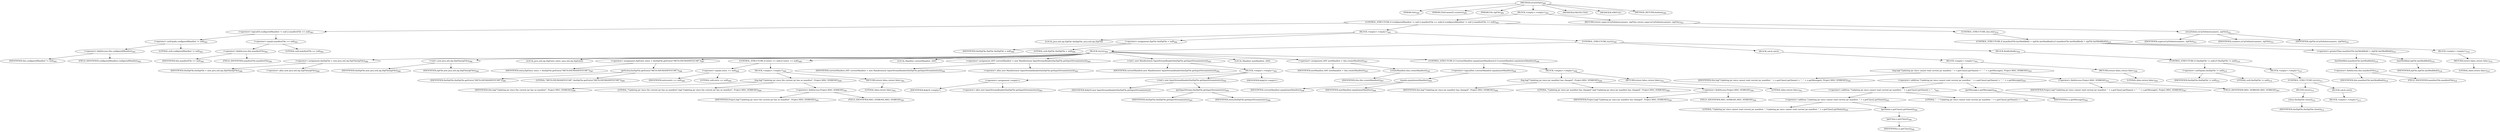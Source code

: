 digraph "isUpToDate" {  
"951" [label = <(METHOD,isUpToDate)<SUB>480</SUB>> ]
"65" [label = <(PARAM,this)<SUB>480</SUB>> ]
"952" [label = <(PARAM,FileScanner[] scanners)<SUB>480</SUB>> ]
"953" [label = <(PARAM,File zipFile)<SUB>480</SUB>> ]
"954" [label = <(BLOCK,&lt;empty&gt;,&lt;empty&gt;)<SUB>481</SUB>> ]
"955" [label = <(CONTROL_STRUCTURE,if (configuredManifest != null || manifestFile == null),if (configuredManifest != null || manifestFile == null))<SUB>483</SUB>> ]
"956" [label = <(&lt;operator&gt;.logicalOr,configuredManifest != null || manifestFile == null)<SUB>483</SUB>> ]
"957" [label = <(&lt;operator&gt;.notEquals,configuredManifest != null)<SUB>483</SUB>> ]
"958" [label = <(&lt;operator&gt;.fieldAccess,this.configuredManifest)<SUB>483</SUB>> ]
"959" [label = <(IDENTIFIER,this,configuredManifest != null)<SUB>483</SUB>> ]
"960" [label = <(FIELD_IDENTIFIER,configuredManifest,configuredManifest)<SUB>483</SUB>> ]
"961" [label = <(LITERAL,null,configuredManifest != null)<SUB>483</SUB>> ]
"962" [label = <(&lt;operator&gt;.equals,manifestFile == null)<SUB>483</SUB>> ]
"963" [label = <(&lt;operator&gt;.fieldAccess,this.manifestFile)<SUB>483</SUB>> ]
"964" [label = <(IDENTIFIER,this,manifestFile == null)<SUB>483</SUB>> ]
"965" [label = <(FIELD_IDENTIFIER,manifestFile,manifestFile)<SUB>483</SUB>> ]
"966" [label = <(LITERAL,null,manifestFile == null)<SUB>483</SUB>> ]
"967" [label = <(BLOCK,&lt;empty&gt;,&lt;empty&gt;)<SUB>483</SUB>> ]
"63" [label = <(LOCAL,java.util.zip.ZipFile theZipFile: java.util.zip.ZipFile)> ]
"968" [label = <(&lt;operator&gt;.assignment,ZipFile theZipFile = null)<SUB>484</SUB>> ]
"969" [label = <(IDENTIFIER,theZipFile,ZipFile theZipFile = null)<SUB>484</SUB>> ]
"970" [label = <(LITERAL,null,ZipFile theZipFile = null)<SUB>484</SUB>> ]
"971" [label = <(CONTROL_STRUCTURE,try,try)<SUB>485</SUB>> ]
"972" [label = <(BLOCK,try,try)<SUB>485</SUB>> ]
"973" [label = <(&lt;operator&gt;.assignment,theZipFile = new java.util.zip.ZipFile(zipFile))<SUB>486</SUB>> ]
"974" [label = <(IDENTIFIER,theZipFile,theZipFile = new java.util.zip.ZipFile(zipFile))<SUB>486</SUB>> ]
"975" [label = <(&lt;operator&gt;.alloc,new java.util.zip.ZipFile(zipFile))<SUB>486</SUB>> ]
"976" [label = <(&lt;init&gt;,new java.util.zip.ZipFile(zipFile))<SUB>486</SUB>> ]
"62" [label = <(IDENTIFIER,theZipFile,new java.util.zip.ZipFile(zipFile))<SUB>486</SUB>> ]
"977" [label = <(IDENTIFIER,zipFile,new java.util.zip.ZipFile(zipFile))<SUB>486</SUB>> ]
"978" [label = <(LOCAL,java.util.zip.ZipEntry entry: java.util.zip.ZipEntry)> ]
"979" [label = <(&lt;operator&gt;.assignment,ZipEntry entry = theZipFile.getEntry(&quot;META-INF/MANIFEST.MF&quot;))<SUB>487</SUB>> ]
"980" [label = <(IDENTIFIER,entry,ZipEntry entry = theZipFile.getEntry(&quot;META-INF/MANIFEST.MF&quot;))<SUB>487</SUB>> ]
"981" [label = <(getEntry,theZipFile.getEntry(&quot;META-INF/MANIFEST.MF&quot;))<SUB>488</SUB>> ]
"982" [label = <(IDENTIFIER,theZipFile,theZipFile.getEntry(&quot;META-INF/MANIFEST.MF&quot;))<SUB>488</SUB>> ]
"983" [label = <(LITERAL,&quot;META-INF/MANIFEST.MF&quot;,theZipFile.getEntry(&quot;META-INF/MANIFEST.MF&quot;))<SUB>488</SUB>> ]
"984" [label = <(CONTROL_STRUCTURE,if (entry == null),if (entry == null))<SUB>489</SUB>> ]
"985" [label = <(&lt;operator&gt;.equals,entry == null)<SUB>489</SUB>> ]
"986" [label = <(IDENTIFIER,entry,entry == null)<SUB>489</SUB>> ]
"987" [label = <(LITERAL,null,entry == null)<SUB>489</SUB>> ]
"988" [label = <(BLOCK,&lt;empty&gt;,&lt;empty&gt;)<SUB>489</SUB>> ]
"989" [label = <(log,log(&quot;Updating jar since the current jar has no manifest&quot;, Project.MSG_VERBOSE))<SUB>490</SUB>> ]
"64" [label = <(IDENTIFIER,this,log(&quot;Updating jar since the current jar has no manifest&quot;, Project.MSG_VERBOSE))<SUB>490</SUB>> ]
"990" [label = <(LITERAL,&quot;Updating jar since the current jar has no manifest&quot;,log(&quot;Updating jar since the current jar has no manifest&quot;, Project.MSG_VERBOSE))<SUB>490</SUB>> ]
"991" [label = <(&lt;operator&gt;.fieldAccess,Project.MSG_VERBOSE)<SUB>491</SUB>> ]
"992" [label = <(IDENTIFIER,Project,log(&quot;Updating jar since the current jar has no manifest&quot;, Project.MSG_VERBOSE))<SUB>491</SUB>> ]
"993" [label = <(FIELD_IDENTIFIER,MSG_VERBOSE,MSG_VERBOSE)<SUB>491</SUB>> ]
"994" [label = <(RETURN,return false;,return false;)<SUB>492</SUB>> ]
"995" [label = <(LITERAL,false,return false;)<SUB>492</SUB>> ]
"67" [label = <(LOCAL,Manifest currentManifest: ANY)> ]
"996" [label = <(&lt;operator&gt;.assignment,ANY currentManifest = new Manifest(new InputStreamReader(theZipFile.getInputStream(entry))))<SUB>494</SUB>> ]
"997" [label = <(IDENTIFIER,currentManifest,ANY currentManifest = new Manifest(new InputStreamReader(theZipFile.getInputStream(entry))))<SUB>494</SUB>> ]
"998" [label = <(&lt;operator&gt;.alloc,new Manifest(new InputStreamReader(theZipFile.getInputStream(entry))))<SUB>495</SUB>> ]
"999" [label = <(&lt;init&gt;,new Manifest(new InputStreamReader(theZipFile.getInputStream(entry))))<SUB>495</SUB>> ]
"66" [label = <(IDENTIFIER,currentManifest,new Manifest(new InputStreamReader(theZipFile.getInputStream(entry))))<SUB>494</SUB>> ]
"1000" [label = <(BLOCK,&lt;empty&gt;,&lt;empty&gt;)<SUB>495</SUB>> ]
"1001" [label = <(&lt;operator&gt;.assignment,&lt;empty&gt;)> ]
"1002" [label = <(IDENTIFIER,$obj18,&lt;empty&gt;)> ]
"1003" [label = <(&lt;operator&gt;.alloc,new InputStreamReader(theZipFile.getInputStream(entry)))<SUB>495</SUB>> ]
"1004" [label = <(&lt;init&gt;,new InputStreamReader(theZipFile.getInputStream(entry)))<SUB>495</SUB>> ]
"1005" [label = <(IDENTIFIER,$obj18,new InputStreamReader(theZipFile.getInputStream(entry)))> ]
"1006" [label = <(getInputStream,theZipFile.getInputStream(entry))<SUB>495</SUB>> ]
"1007" [label = <(IDENTIFIER,theZipFile,theZipFile.getInputStream(entry))<SUB>495</SUB>> ]
"1008" [label = <(IDENTIFIER,entry,theZipFile.getInputStream(entry))<SUB>496</SUB>> ]
"1009" [label = <(IDENTIFIER,$obj18,&lt;empty&gt;)> ]
"1010" [label = <(LOCAL,Manifest newManifest: ANY)> ]
"1011" [label = <(&lt;operator&gt;.assignment,ANY newManifest = this.createManifest())<SUB>497</SUB>> ]
"1012" [label = <(IDENTIFIER,newManifest,ANY newManifest = this.createManifest())<SUB>497</SUB>> ]
"1013" [label = <(createManifest,this.createManifest())<SUB>497</SUB>> ]
"68" [label = <(IDENTIFIER,this,this.createManifest())<SUB>497</SUB>> ]
"1014" [label = <(CONTROL_STRUCTURE,if (!currentManifest.equals(newManifest)),if (!currentManifest.equals(newManifest)))<SUB>498</SUB>> ]
"1015" [label = <(&lt;operator&gt;.logicalNot,!currentManifest.equals(newManifest))<SUB>498</SUB>> ]
"1016" [label = <(equals,equals(newManifest))<SUB>498</SUB>> ]
"1017" [label = <(IDENTIFIER,currentManifest,equals(newManifest))<SUB>498</SUB>> ]
"1018" [label = <(IDENTIFIER,newManifest,equals(newManifest))<SUB>498</SUB>> ]
"1019" [label = <(BLOCK,&lt;empty&gt;,&lt;empty&gt;)<SUB>498</SUB>> ]
"1020" [label = <(log,log(&quot;Updating jar since jar manifest has changed&quot;, Project.MSG_VERBOSE))<SUB>499</SUB>> ]
"69" [label = <(IDENTIFIER,this,log(&quot;Updating jar since jar manifest has changed&quot;, Project.MSG_VERBOSE))<SUB>499</SUB>> ]
"1021" [label = <(LITERAL,&quot;Updating jar since jar manifest has changed&quot;,log(&quot;Updating jar since jar manifest has changed&quot;, Project.MSG_VERBOSE))<SUB>499</SUB>> ]
"1022" [label = <(&lt;operator&gt;.fieldAccess,Project.MSG_VERBOSE)<SUB>500</SUB>> ]
"1023" [label = <(IDENTIFIER,Project,log(&quot;Updating jar since jar manifest has changed&quot;, Project.MSG_VERBOSE))<SUB>500</SUB>> ]
"1024" [label = <(FIELD_IDENTIFIER,MSG_VERBOSE,MSG_VERBOSE)<SUB>500</SUB>> ]
"1025" [label = <(RETURN,return false;,return false;)<SUB>501</SUB>> ]
"1026" [label = <(LITERAL,false,return false;)<SUB>501</SUB>> ]
"1027" [label = <(BLOCK,catch,catch)> ]
"1028" [label = <(BLOCK,&lt;empty&gt;,&lt;empty&gt;)<SUB>503</SUB>> ]
"1029" [label = <(log,log(&quot;Updating jar since cannot read current jar manifest: &quot; + e.getClass().getName() + &quot; - &quot; + e.getMessage(), Project.MSG_VERBOSE))<SUB>505</SUB>> ]
"70" [label = <(IDENTIFIER,this,log(&quot;Updating jar since cannot read current jar manifest: &quot; + e.getClass().getName() + &quot; - &quot; + e.getMessage(), Project.MSG_VERBOSE))<SUB>505</SUB>> ]
"1030" [label = <(&lt;operator&gt;.addition,&quot;Updating jar since cannot read current jar manifest: &quot; + e.getClass().getName() + &quot; - &quot; + e.getMessage())<SUB>505</SUB>> ]
"1031" [label = <(&lt;operator&gt;.addition,&quot;Updating jar since cannot read current jar manifest: &quot; + e.getClass().getName() + &quot; - &quot;)<SUB>505</SUB>> ]
"1032" [label = <(&lt;operator&gt;.addition,&quot;Updating jar since cannot read current jar manifest: &quot; + e.getClass().getName())<SUB>505</SUB>> ]
"1033" [label = <(LITERAL,&quot;Updating jar since cannot read current jar manifest: &quot;,&quot;Updating jar since cannot read current jar manifest: &quot; + e.getClass().getName())<SUB>505</SUB>> ]
"1034" [label = <(getName,e.getClass().getName())<SUB>506</SUB>> ]
"1035" [label = <(getClass,e.getClass())<SUB>506</SUB>> ]
"1036" [label = <(IDENTIFIER,e,e.getClass())<SUB>506</SUB>> ]
"1037" [label = <(LITERAL,&quot; - &quot;,&quot;Updating jar since cannot read current jar manifest: &quot; + e.getClass().getName() + &quot; - &quot;)<SUB>506</SUB>> ]
"1038" [label = <(getMessage,e.getMessage())<SUB>506</SUB>> ]
"1039" [label = <(IDENTIFIER,e,e.getMessage())<SUB>506</SUB>> ]
"1040" [label = <(&lt;operator&gt;.fieldAccess,Project.MSG_VERBOSE)<SUB>507</SUB>> ]
"1041" [label = <(IDENTIFIER,Project,log(&quot;Updating jar since cannot read current jar manifest: &quot; + e.getClass().getName() + &quot; - &quot; + e.getMessage(), Project.MSG_VERBOSE))<SUB>507</SUB>> ]
"1042" [label = <(FIELD_IDENTIFIER,MSG_VERBOSE,MSG_VERBOSE)<SUB>507</SUB>> ]
"1043" [label = <(RETURN,return false;,return false;)<SUB>508</SUB>> ]
"1044" [label = <(LITERAL,false,return false;)<SUB>508</SUB>> ]
"1045" [label = <(BLOCK,finally,finally)<SUB>509</SUB>> ]
"1046" [label = <(CONTROL_STRUCTURE,if (theZipFile != null),if (theZipFile != null))<SUB>510</SUB>> ]
"1047" [label = <(&lt;operator&gt;.notEquals,theZipFile != null)<SUB>510</SUB>> ]
"1048" [label = <(IDENTIFIER,theZipFile,theZipFile != null)<SUB>510</SUB>> ]
"1049" [label = <(LITERAL,null,theZipFile != null)<SUB>510</SUB>> ]
"1050" [label = <(BLOCK,&lt;empty&gt;,&lt;empty&gt;)<SUB>510</SUB>> ]
"1051" [label = <(CONTROL_STRUCTURE,try,try)<SUB>511</SUB>> ]
"1052" [label = <(BLOCK,try,try)<SUB>511</SUB>> ]
"1053" [label = <(close,theZipFile.close())<SUB>512</SUB>> ]
"1054" [label = <(IDENTIFIER,theZipFile,theZipFile.close())<SUB>512</SUB>> ]
"1055" [label = <(BLOCK,catch,catch)> ]
"1056" [label = <(BLOCK,&lt;empty&gt;,&lt;empty&gt;)<SUB>513</SUB>> ]
"1057" [label = <(CONTROL_STRUCTURE,else,else)<SUB>518</SUB>> ]
"1058" [label = <(CONTROL_STRUCTURE,if (manifestFile.lastModified() &gt; zipFile.lastModified()),if (manifestFile.lastModified() &gt; zipFile.lastModified()))<SUB>518</SUB>> ]
"1059" [label = <(&lt;operator&gt;.greaterThan,manifestFile.lastModified() &gt; zipFile.lastModified())<SUB>518</SUB>> ]
"1060" [label = <(lastModified,manifestFile.lastModified())<SUB>518</SUB>> ]
"1061" [label = <(&lt;operator&gt;.fieldAccess,this.manifestFile)<SUB>518</SUB>> ]
"1062" [label = <(IDENTIFIER,this,manifestFile.lastModified())<SUB>518</SUB>> ]
"1063" [label = <(FIELD_IDENTIFIER,manifestFile,manifestFile)<SUB>518</SUB>> ]
"1064" [label = <(lastModified,zipFile.lastModified())<SUB>518</SUB>> ]
"1065" [label = <(IDENTIFIER,zipFile,zipFile.lastModified())<SUB>518</SUB>> ]
"1066" [label = <(BLOCK,&lt;empty&gt;,&lt;empty&gt;)<SUB>518</SUB>> ]
"1067" [label = <(RETURN,return false;,return false;)<SUB>519</SUB>> ]
"1068" [label = <(LITERAL,false,return false;)<SUB>519</SUB>> ]
"1069" [label = <(RETURN,return super.isUpToDate(scanners, zipFile);,return super.isUpToDate(scanners, zipFile);)<SUB>521</SUB>> ]
"1070" [label = <(isUpToDate,isUpToDate(scanners, zipFile))<SUB>521</SUB>> ]
"1071" [label = <(IDENTIFIER,super,isUpToDate(scanners, zipFile))<SUB>521</SUB>> ]
"1072" [label = <(IDENTIFIER,scanners,isUpToDate(scanners, zipFile))<SUB>521</SUB>> ]
"1073" [label = <(IDENTIFIER,zipFile,isUpToDate(scanners, zipFile))<SUB>521</SUB>> ]
"1074" [label = <(MODIFIER,PROTECTED)> ]
"1075" [label = <(MODIFIER,VIRTUAL)> ]
"1076" [label = <(METHOD_RETURN,boolean)<SUB>480</SUB>> ]
  "951" -> "65" 
  "951" -> "952" 
  "951" -> "953" 
  "951" -> "954" 
  "951" -> "1074" 
  "951" -> "1075" 
  "951" -> "1076" 
  "954" -> "955" 
  "954" -> "1069" 
  "955" -> "956" 
  "955" -> "967" 
  "955" -> "1057" 
  "956" -> "957" 
  "956" -> "962" 
  "957" -> "958" 
  "957" -> "961" 
  "958" -> "959" 
  "958" -> "960" 
  "962" -> "963" 
  "962" -> "966" 
  "963" -> "964" 
  "963" -> "965" 
  "967" -> "63" 
  "967" -> "968" 
  "967" -> "971" 
  "968" -> "969" 
  "968" -> "970" 
  "971" -> "972" 
  "971" -> "1027" 
  "971" -> "1045" 
  "972" -> "973" 
  "972" -> "976" 
  "972" -> "978" 
  "972" -> "979" 
  "972" -> "984" 
  "972" -> "67" 
  "972" -> "996" 
  "972" -> "999" 
  "972" -> "1010" 
  "972" -> "1011" 
  "972" -> "1014" 
  "973" -> "974" 
  "973" -> "975" 
  "976" -> "62" 
  "976" -> "977" 
  "979" -> "980" 
  "979" -> "981" 
  "981" -> "982" 
  "981" -> "983" 
  "984" -> "985" 
  "984" -> "988" 
  "985" -> "986" 
  "985" -> "987" 
  "988" -> "989" 
  "988" -> "994" 
  "989" -> "64" 
  "989" -> "990" 
  "989" -> "991" 
  "991" -> "992" 
  "991" -> "993" 
  "994" -> "995" 
  "996" -> "997" 
  "996" -> "998" 
  "999" -> "66" 
  "999" -> "1000" 
  "1000" -> "1001" 
  "1000" -> "1004" 
  "1000" -> "1009" 
  "1001" -> "1002" 
  "1001" -> "1003" 
  "1004" -> "1005" 
  "1004" -> "1006" 
  "1006" -> "1007" 
  "1006" -> "1008" 
  "1011" -> "1012" 
  "1011" -> "1013" 
  "1013" -> "68" 
  "1014" -> "1015" 
  "1014" -> "1019" 
  "1015" -> "1016" 
  "1016" -> "1017" 
  "1016" -> "1018" 
  "1019" -> "1020" 
  "1019" -> "1025" 
  "1020" -> "69" 
  "1020" -> "1021" 
  "1020" -> "1022" 
  "1022" -> "1023" 
  "1022" -> "1024" 
  "1025" -> "1026" 
  "1027" -> "1028" 
  "1028" -> "1029" 
  "1028" -> "1043" 
  "1029" -> "70" 
  "1029" -> "1030" 
  "1029" -> "1040" 
  "1030" -> "1031" 
  "1030" -> "1038" 
  "1031" -> "1032" 
  "1031" -> "1037" 
  "1032" -> "1033" 
  "1032" -> "1034" 
  "1034" -> "1035" 
  "1035" -> "1036" 
  "1038" -> "1039" 
  "1040" -> "1041" 
  "1040" -> "1042" 
  "1043" -> "1044" 
  "1045" -> "1046" 
  "1046" -> "1047" 
  "1046" -> "1050" 
  "1047" -> "1048" 
  "1047" -> "1049" 
  "1050" -> "1051" 
  "1051" -> "1052" 
  "1051" -> "1055" 
  "1052" -> "1053" 
  "1053" -> "1054" 
  "1055" -> "1056" 
  "1057" -> "1058" 
  "1058" -> "1059" 
  "1058" -> "1066" 
  "1059" -> "1060" 
  "1059" -> "1064" 
  "1060" -> "1061" 
  "1061" -> "1062" 
  "1061" -> "1063" 
  "1064" -> "1065" 
  "1066" -> "1067" 
  "1067" -> "1068" 
  "1069" -> "1070" 
  "1070" -> "1071" 
  "1070" -> "1072" 
  "1070" -> "1073" 
}
